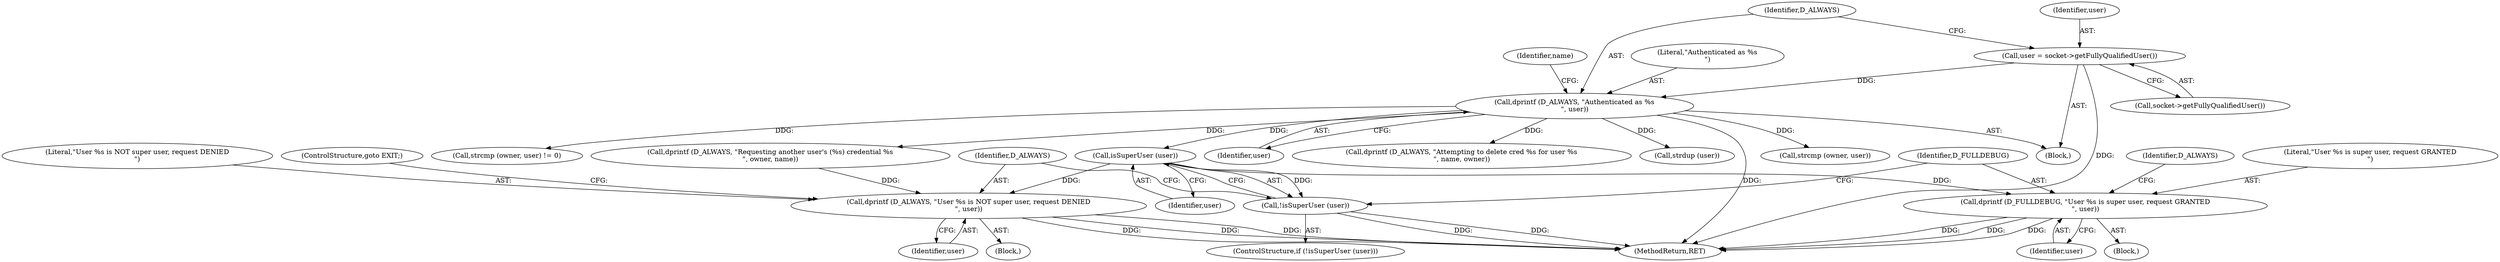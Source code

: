 digraph "0_htcondor_5e5571d1a431eb3c61977b6dd6ec90186ef79867_0@pointer" {
"1000209" [label="(Call,isSuperUser (user))"];
"1000163" [label="(Call,dprintf (D_ALWAYS, \"Authenticated as %s\n\", user))"];
"1000160" [label="(Call,user = socket->getFullyQualifiedUser())"];
"1000208" [label="(Call,!isSuperUser (user))"];
"1000212" [label="(Call,dprintf (D_ALWAYS, \"User %s is NOT super user, request DENIED\n\", user))"];
"1000219" [label="(Call,dprintf (D_FULLDEBUG, \"User %s is super user, request GRANTED\n\", user))"];
"1000218" [label="(Block,)"];
"1000216" [label="(ControlStructure,goto EXIT;)"];
"1000213" [label="(Identifier,D_ALWAYS)"];
"1000315" [label="(MethodReturn,RET)"];
"1000215" [label="(Identifier,user)"];
"1000169" [label="(Identifier,name)"];
"1000202" [label="(Call,dprintf (D_ALWAYS, \"Requesting another user's (%s) credential %s\n\", owner, name))"];
"1000220" [label="(Identifier,D_FULLDEBUG)"];
"1000212" [label="(Call,dprintf (D_ALWAYS, \"User %s is NOT super user, request DENIED\n\", user))"];
"1000230" [label="(Identifier,D_ALWAYS)"];
"1000210" [label="(Identifier,user)"];
"1000197" [label="(Call,strcmp (owner, user))"];
"1000163" [label="(Call,dprintf (D_ALWAYS, \"Authenticated as %s\n\", user))"];
"1000164" [label="(Identifier,D_ALWAYS)"];
"1000196" [label="(Call,strcmp (owner, user) != 0)"];
"1000160" [label="(Call,user = socket->getFullyQualifiedUser())"];
"1000222" [label="(Identifier,user)"];
"1000165" [label="(Literal,\"Authenticated as %s\n\")"];
"1000166" [label="(Identifier,user)"];
"1000162" [label="(Call,socket->getFullyQualifiedUser())"];
"1000221" [label="(Literal,\"User %s is super user, request GRANTED\n\")"];
"1000219" [label="(Call,dprintf (D_FULLDEBUG, \"User %s is super user, request GRANTED\n\", user))"];
"1000209" [label="(Call,isSuperUser (user))"];
"1000107" [label="(Block,)"];
"1000207" [label="(ControlStructure,if (!isSuperUser (user)))"];
"1000229" [label="(Call,dprintf (D_ALWAYS, \"Attempting to delete cred %s for user %s\n\", name, owner))"];
"1000214" [label="(Literal,\"User %s is NOT super user, request DENIED\n\")"];
"1000208" [label="(Call,!isSuperUser (user))"];
"1000227" [label="(Call,strdup (user))"];
"1000211" [label="(Block,)"];
"1000161" [label="(Identifier,user)"];
"1000209" -> "1000208"  [label="AST: "];
"1000209" -> "1000210"  [label="CFG: "];
"1000210" -> "1000209"  [label="AST: "];
"1000208" -> "1000209"  [label="CFG: "];
"1000209" -> "1000208"  [label="DDG: "];
"1000163" -> "1000209"  [label="DDG: "];
"1000209" -> "1000212"  [label="DDG: "];
"1000209" -> "1000219"  [label="DDG: "];
"1000163" -> "1000107"  [label="AST: "];
"1000163" -> "1000166"  [label="CFG: "];
"1000164" -> "1000163"  [label="AST: "];
"1000165" -> "1000163"  [label="AST: "];
"1000166" -> "1000163"  [label="AST: "];
"1000169" -> "1000163"  [label="CFG: "];
"1000163" -> "1000315"  [label="DDG: "];
"1000160" -> "1000163"  [label="DDG: "];
"1000163" -> "1000196"  [label="DDG: "];
"1000163" -> "1000197"  [label="DDG: "];
"1000163" -> "1000202"  [label="DDG: "];
"1000163" -> "1000227"  [label="DDG: "];
"1000163" -> "1000229"  [label="DDG: "];
"1000160" -> "1000107"  [label="AST: "];
"1000160" -> "1000162"  [label="CFG: "];
"1000161" -> "1000160"  [label="AST: "];
"1000162" -> "1000160"  [label="AST: "];
"1000164" -> "1000160"  [label="CFG: "];
"1000160" -> "1000315"  [label="DDG: "];
"1000208" -> "1000207"  [label="AST: "];
"1000213" -> "1000208"  [label="CFG: "];
"1000220" -> "1000208"  [label="CFG: "];
"1000208" -> "1000315"  [label="DDG: "];
"1000208" -> "1000315"  [label="DDG: "];
"1000212" -> "1000211"  [label="AST: "];
"1000212" -> "1000215"  [label="CFG: "];
"1000213" -> "1000212"  [label="AST: "];
"1000214" -> "1000212"  [label="AST: "];
"1000215" -> "1000212"  [label="AST: "];
"1000216" -> "1000212"  [label="CFG: "];
"1000212" -> "1000315"  [label="DDG: "];
"1000212" -> "1000315"  [label="DDG: "];
"1000212" -> "1000315"  [label="DDG: "];
"1000202" -> "1000212"  [label="DDG: "];
"1000219" -> "1000218"  [label="AST: "];
"1000219" -> "1000222"  [label="CFG: "];
"1000220" -> "1000219"  [label="AST: "];
"1000221" -> "1000219"  [label="AST: "];
"1000222" -> "1000219"  [label="AST: "];
"1000230" -> "1000219"  [label="CFG: "];
"1000219" -> "1000315"  [label="DDG: "];
"1000219" -> "1000315"  [label="DDG: "];
"1000219" -> "1000315"  [label="DDG: "];
}
